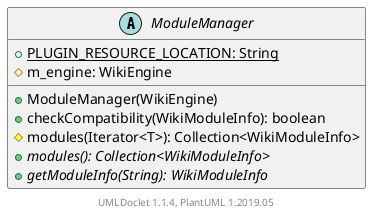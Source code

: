 @startuml

    abstract class ModuleManager [[ModuleManager.html]] {
        {static} +PLUGIN_RESOURCE_LOCATION: String
        #m_engine: WikiEngine
        +ModuleManager(WikiEngine)
        +checkCompatibility(WikiModuleInfo): boolean
        #modules(Iterator<T>): Collection<WikiModuleInfo>
        {abstract} +modules(): Collection<WikiModuleInfo>
        {abstract} +getModuleInfo(String): WikiModuleInfo
    }


    center footer UMLDoclet 1.1.4, PlantUML 1.2019.05
@enduml
